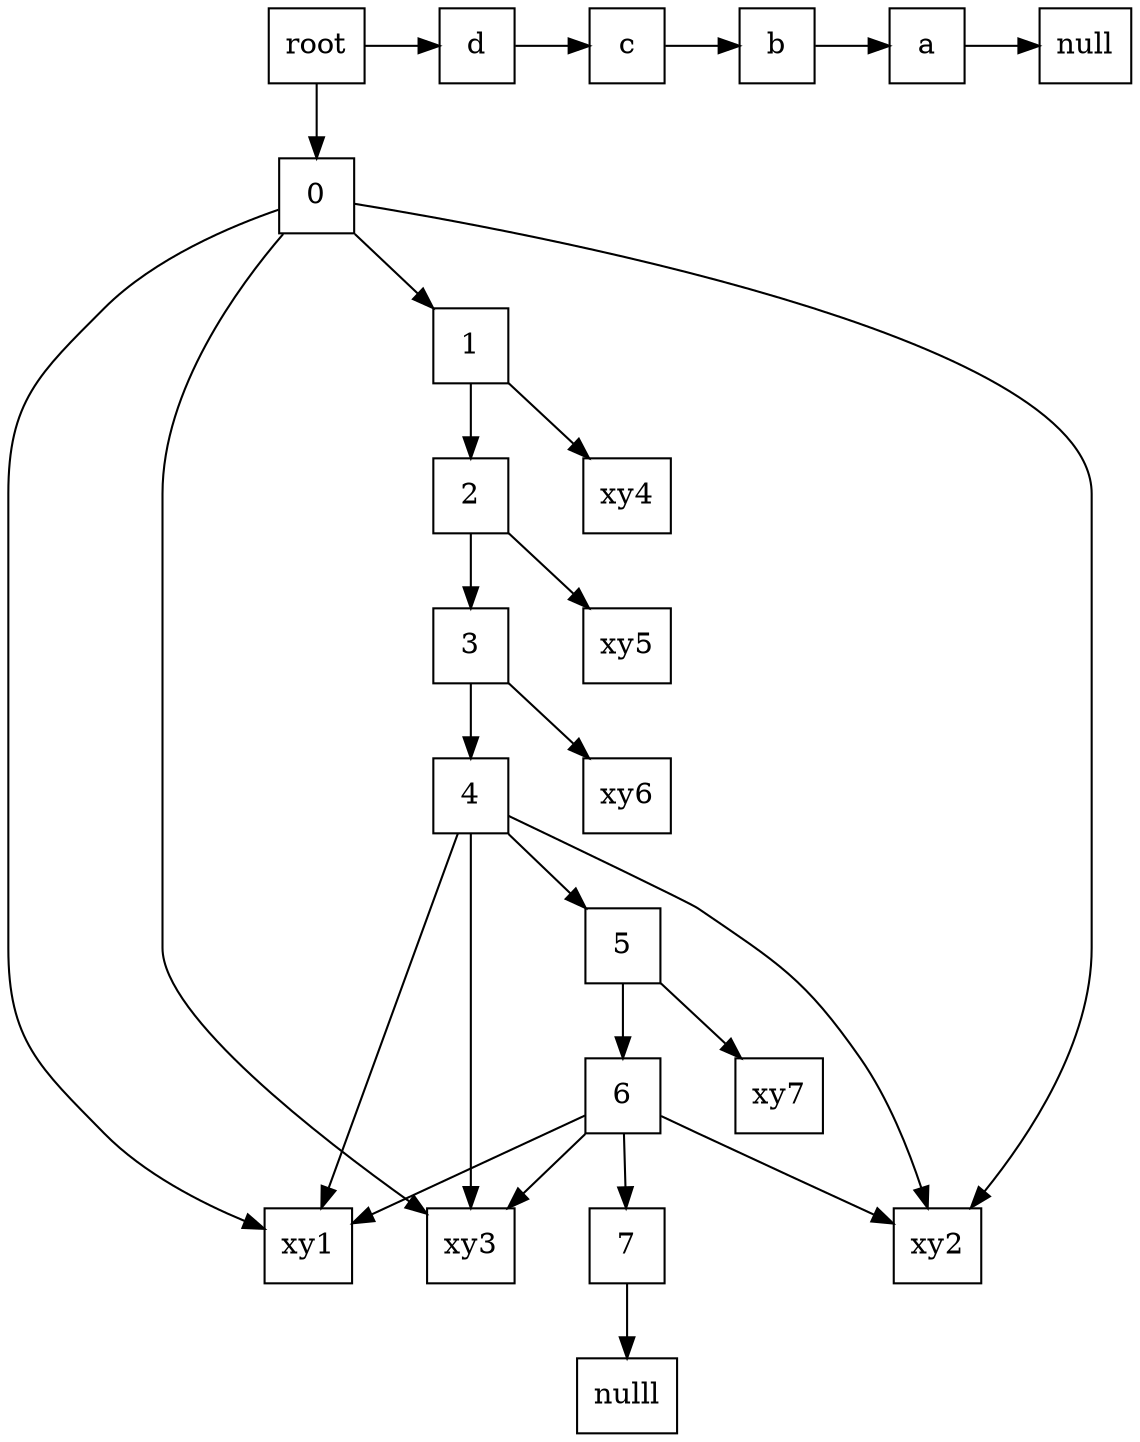 digraph tabla{ 
 	rankdir=TB;
	node [shape=rectangle, height=0.5, width=0.5];
	graph[ nodesep = 0.5];
	d[label="d"];
	c[label="c"];
	b[label="b"];
	a[label="a"];
	root[label="root"];
	y0[label="0"];
	y1[label="1"];
	y2[label="2"];
	y3[label="3"];
	y4[label="4"];
	y5[label="5"];
	y6[label="6"];
	y7[label="7"];
	root -> d -> c -> b -> a -> null
	root -> y0 -> y1 -> y2 -> y3 -> y4 -> y5 -> y6 -> y7 -> nulll
	y0 -> xy1	y0 -> xy2	y0 -> xy3	y1 -> xy4	y2 -> xy5	y3 -> xy6	y4 -> xy1	y4 -> xy2	y4 -> xy3	y5 -> xy7	y6 -> xy1	y6 -> xy2	y6 -> xy3	{ rank=same;root;null;d;c;b;a}
}